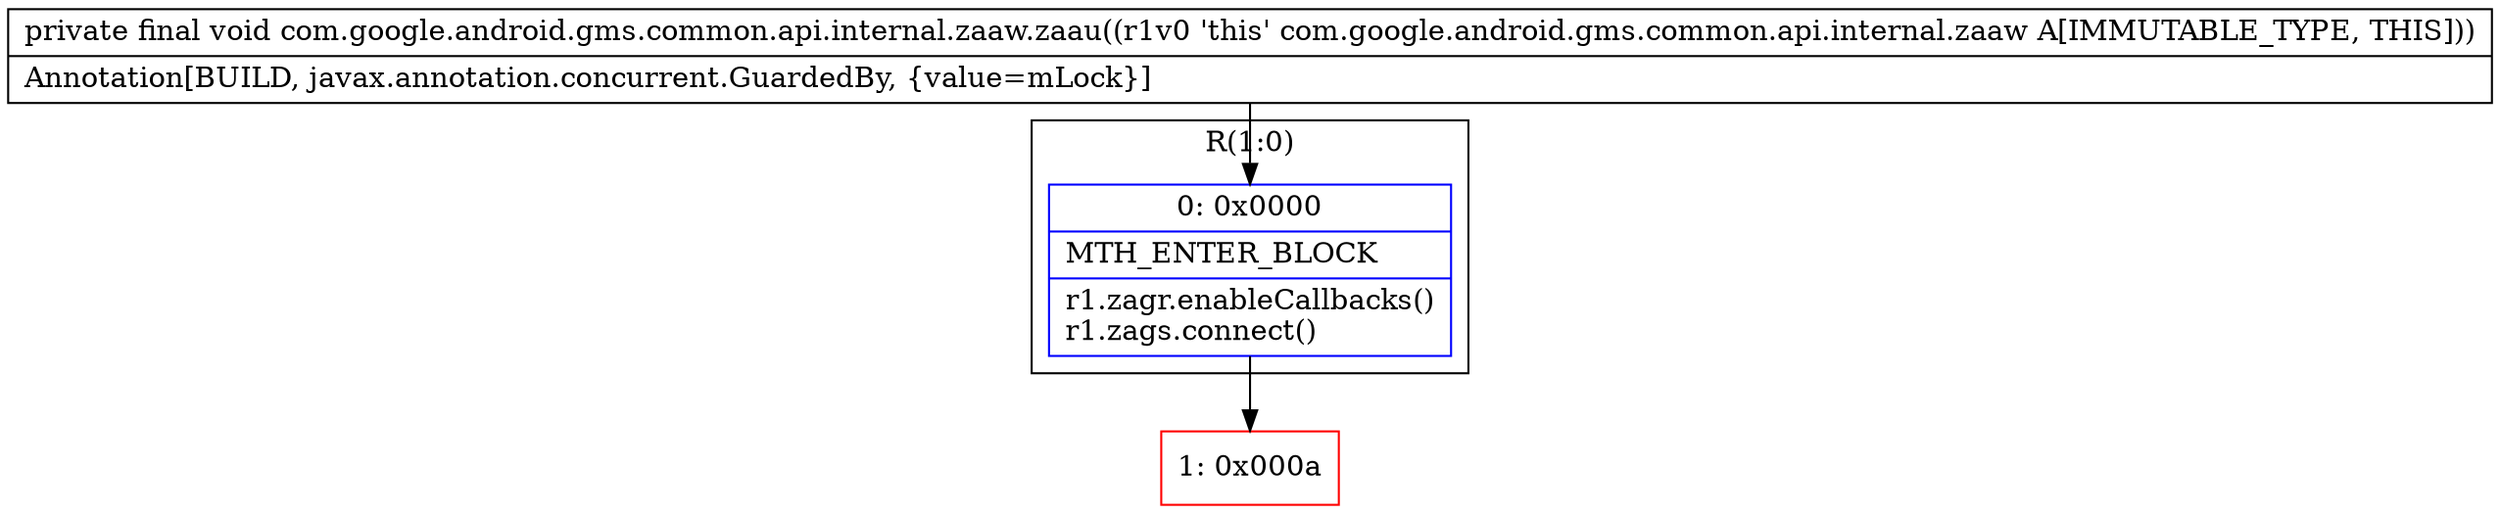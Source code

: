 digraph "CFG forcom.google.android.gms.common.api.internal.zaaw.zaau()V" {
subgraph cluster_Region_273879703 {
label = "R(1:0)";
node [shape=record,color=blue];
Node_0 [shape=record,label="{0\:\ 0x0000|MTH_ENTER_BLOCK\l|r1.zagr.enableCallbacks()\lr1.zags.connect()\l}"];
}
Node_1 [shape=record,color=red,label="{1\:\ 0x000a}"];
MethodNode[shape=record,label="{private final void com.google.android.gms.common.api.internal.zaaw.zaau((r1v0 'this' com.google.android.gms.common.api.internal.zaaw A[IMMUTABLE_TYPE, THIS]))  | Annotation[BUILD, javax.annotation.concurrent.GuardedBy, \{value=mLock\}]\l}"];
MethodNode -> Node_0;
Node_0 -> Node_1;
}

